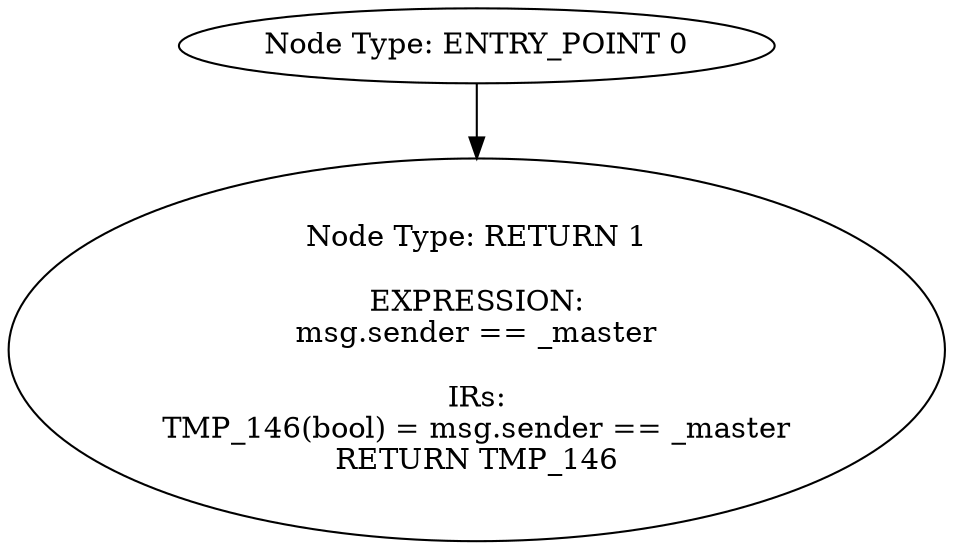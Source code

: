 digraph{
0[label="Node Type: ENTRY_POINT 0
"];
0->1;
1[label="Node Type: RETURN 1

EXPRESSION:
msg.sender == _master

IRs:
TMP_146(bool) = msg.sender == _master
RETURN TMP_146"];
}
